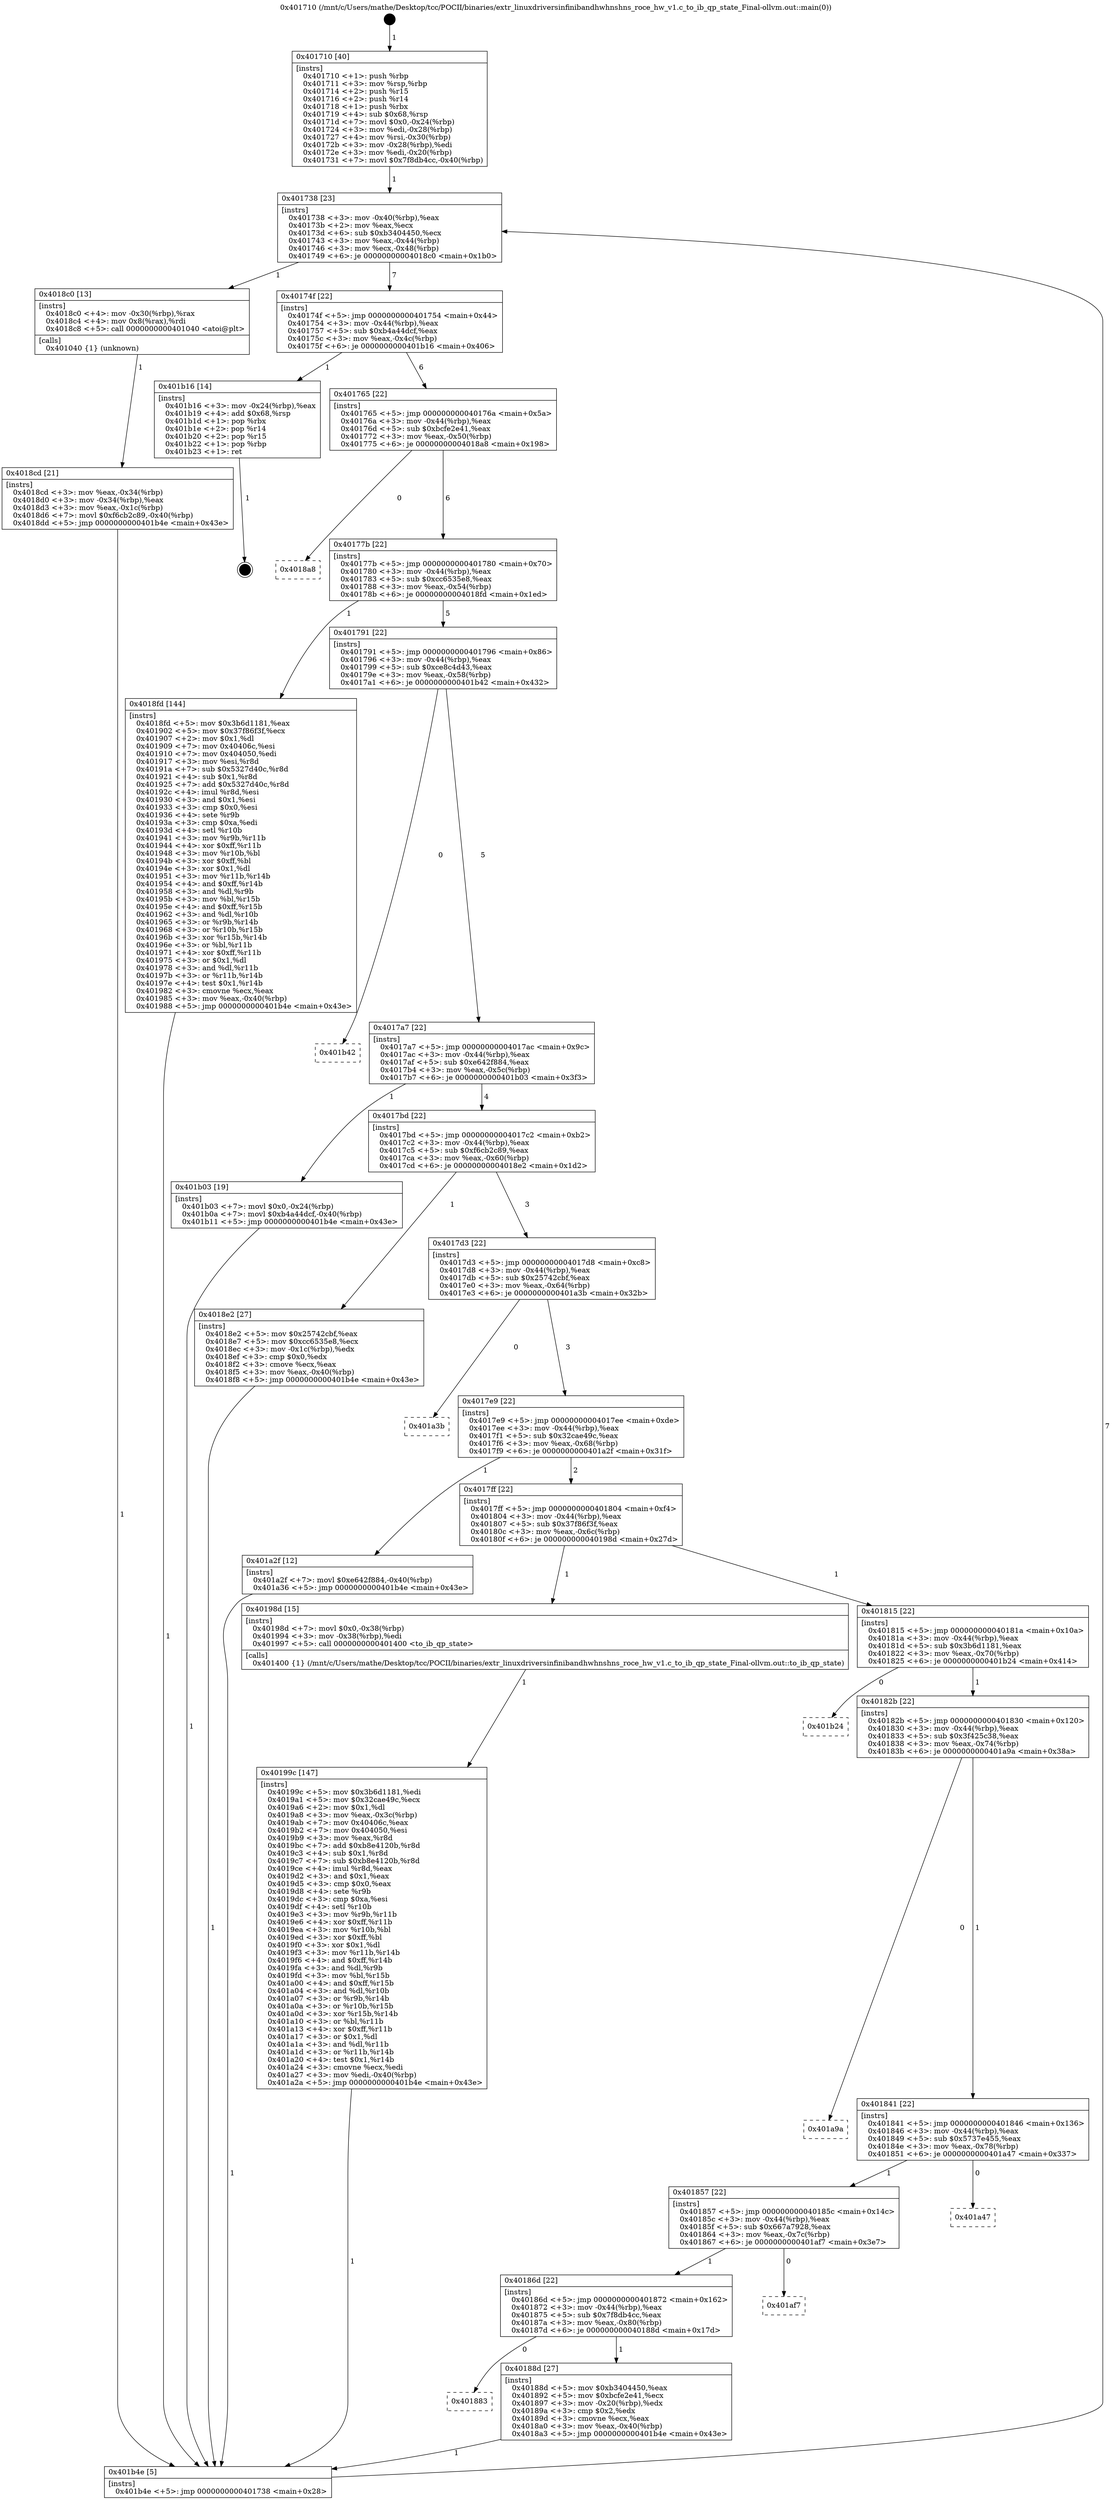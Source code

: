 digraph "0x401710" {
  label = "0x401710 (/mnt/c/Users/mathe/Desktop/tcc/POCII/binaries/extr_linuxdriversinfinibandhwhnshns_roce_hw_v1.c_to_ib_qp_state_Final-ollvm.out::main(0))"
  labelloc = "t"
  node[shape=record]

  Entry [label="",width=0.3,height=0.3,shape=circle,fillcolor=black,style=filled]
  "0x401738" [label="{
     0x401738 [23]\l
     | [instrs]\l
     &nbsp;&nbsp;0x401738 \<+3\>: mov -0x40(%rbp),%eax\l
     &nbsp;&nbsp;0x40173b \<+2\>: mov %eax,%ecx\l
     &nbsp;&nbsp;0x40173d \<+6\>: sub $0xb3404450,%ecx\l
     &nbsp;&nbsp;0x401743 \<+3\>: mov %eax,-0x44(%rbp)\l
     &nbsp;&nbsp;0x401746 \<+3\>: mov %ecx,-0x48(%rbp)\l
     &nbsp;&nbsp;0x401749 \<+6\>: je 00000000004018c0 \<main+0x1b0\>\l
  }"]
  "0x4018c0" [label="{
     0x4018c0 [13]\l
     | [instrs]\l
     &nbsp;&nbsp;0x4018c0 \<+4\>: mov -0x30(%rbp),%rax\l
     &nbsp;&nbsp;0x4018c4 \<+4\>: mov 0x8(%rax),%rdi\l
     &nbsp;&nbsp;0x4018c8 \<+5\>: call 0000000000401040 \<atoi@plt\>\l
     | [calls]\l
     &nbsp;&nbsp;0x401040 \{1\} (unknown)\l
  }"]
  "0x40174f" [label="{
     0x40174f [22]\l
     | [instrs]\l
     &nbsp;&nbsp;0x40174f \<+5\>: jmp 0000000000401754 \<main+0x44\>\l
     &nbsp;&nbsp;0x401754 \<+3\>: mov -0x44(%rbp),%eax\l
     &nbsp;&nbsp;0x401757 \<+5\>: sub $0xb4a44dcf,%eax\l
     &nbsp;&nbsp;0x40175c \<+3\>: mov %eax,-0x4c(%rbp)\l
     &nbsp;&nbsp;0x40175f \<+6\>: je 0000000000401b16 \<main+0x406\>\l
  }"]
  Exit [label="",width=0.3,height=0.3,shape=circle,fillcolor=black,style=filled,peripheries=2]
  "0x401b16" [label="{
     0x401b16 [14]\l
     | [instrs]\l
     &nbsp;&nbsp;0x401b16 \<+3\>: mov -0x24(%rbp),%eax\l
     &nbsp;&nbsp;0x401b19 \<+4\>: add $0x68,%rsp\l
     &nbsp;&nbsp;0x401b1d \<+1\>: pop %rbx\l
     &nbsp;&nbsp;0x401b1e \<+2\>: pop %r14\l
     &nbsp;&nbsp;0x401b20 \<+2\>: pop %r15\l
     &nbsp;&nbsp;0x401b22 \<+1\>: pop %rbp\l
     &nbsp;&nbsp;0x401b23 \<+1\>: ret\l
  }"]
  "0x401765" [label="{
     0x401765 [22]\l
     | [instrs]\l
     &nbsp;&nbsp;0x401765 \<+5\>: jmp 000000000040176a \<main+0x5a\>\l
     &nbsp;&nbsp;0x40176a \<+3\>: mov -0x44(%rbp),%eax\l
     &nbsp;&nbsp;0x40176d \<+5\>: sub $0xbcfe2e41,%eax\l
     &nbsp;&nbsp;0x401772 \<+3\>: mov %eax,-0x50(%rbp)\l
     &nbsp;&nbsp;0x401775 \<+6\>: je 00000000004018a8 \<main+0x198\>\l
  }"]
  "0x40199c" [label="{
     0x40199c [147]\l
     | [instrs]\l
     &nbsp;&nbsp;0x40199c \<+5\>: mov $0x3b6d1181,%edi\l
     &nbsp;&nbsp;0x4019a1 \<+5\>: mov $0x32cae49c,%ecx\l
     &nbsp;&nbsp;0x4019a6 \<+2\>: mov $0x1,%dl\l
     &nbsp;&nbsp;0x4019a8 \<+3\>: mov %eax,-0x3c(%rbp)\l
     &nbsp;&nbsp;0x4019ab \<+7\>: mov 0x40406c,%eax\l
     &nbsp;&nbsp;0x4019b2 \<+7\>: mov 0x404050,%esi\l
     &nbsp;&nbsp;0x4019b9 \<+3\>: mov %eax,%r8d\l
     &nbsp;&nbsp;0x4019bc \<+7\>: add $0xb8e4120b,%r8d\l
     &nbsp;&nbsp;0x4019c3 \<+4\>: sub $0x1,%r8d\l
     &nbsp;&nbsp;0x4019c7 \<+7\>: sub $0xb8e4120b,%r8d\l
     &nbsp;&nbsp;0x4019ce \<+4\>: imul %r8d,%eax\l
     &nbsp;&nbsp;0x4019d2 \<+3\>: and $0x1,%eax\l
     &nbsp;&nbsp;0x4019d5 \<+3\>: cmp $0x0,%eax\l
     &nbsp;&nbsp;0x4019d8 \<+4\>: sete %r9b\l
     &nbsp;&nbsp;0x4019dc \<+3\>: cmp $0xa,%esi\l
     &nbsp;&nbsp;0x4019df \<+4\>: setl %r10b\l
     &nbsp;&nbsp;0x4019e3 \<+3\>: mov %r9b,%r11b\l
     &nbsp;&nbsp;0x4019e6 \<+4\>: xor $0xff,%r11b\l
     &nbsp;&nbsp;0x4019ea \<+3\>: mov %r10b,%bl\l
     &nbsp;&nbsp;0x4019ed \<+3\>: xor $0xff,%bl\l
     &nbsp;&nbsp;0x4019f0 \<+3\>: xor $0x1,%dl\l
     &nbsp;&nbsp;0x4019f3 \<+3\>: mov %r11b,%r14b\l
     &nbsp;&nbsp;0x4019f6 \<+4\>: and $0xff,%r14b\l
     &nbsp;&nbsp;0x4019fa \<+3\>: and %dl,%r9b\l
     &nbsp;&nbsp;0x4019fd \<+3\>: mov %bl,%r15b\l
     &nbsp;&nbsp;0x401a00 \<+4\>: and $0xff,%r15b\l
     &nbsp;&nbsp;0x401a04 \<+3\>: and %dl,%r10b\l
     &nbsp;&nbsp;0x401a07 \<+3\>: or %r9b,%r14b\l
     &nbsp;&nbsp;0x401a0a \<+3\>: or %r10b,%r15b\l
     &nbsp;&nbsp;0x401a0d \<+3\>: xor %r15b,%r14b\l
     &nbsp;&nbsp;0x401a10 \<+3\>: or %bl,%r11b\l
     &nbsp;&nbsp;0x401a13 \<+4\>: xor $0xff,%r11b\l
     &nbsp;&nbsp;0x401a17 \<+3\>: or $0x1,%dl\l
     &nbsp;&nbsp;0x401a1a \<+3\>: and %dl,%r11b\l
     &nbsp;&nbsp;0x401a1d \<+3\>: or %r11b,%r14b\l
     &nbsp;&nbsp;0x401a20 \<+4\>: test $0x1,%r14b\l
     &nbsp;&nbsp;0x401a24 \<+3\>: cmovne %ecx,%edi\l
     &nbsp;&nbsp;0x401a27 \<+3\>: mov %edi,-0x40(%rbp)\l
     &nbsp;&nbsp;0x401a2a \<+5\>: jmp 0000000000401b4e \<main+0x43e\>\l
  }"]
  "0x4018a8" [label="{
     0x4018a8\l
  }", style=dashed]
  "0x40177b" [label="{
     0x40177b [22]\l
     | [instrs]\l
     &nbsp;&nbsp;0x40177b \<+5\>: jmp 0000000000401780 \<main+0x70\>\l
     &nbsp;&nbsp;0x401780 \<+3\>: mov -0x44(%rbp),%eax\l
     &nbsp;&nbsp;0x401783 \<+5\>: sub $0xcc6535e8,%eax\l
     &nbsp;&nbsp;0x401788 \<+3\>: mov %eax,-0x54(%rbp)\l
     &nbsp;&nbsp;0x40178b \<+6\>: je 00000000004018fd \<main+0x1ed\>\l
  }"]
  "0x4018cd" [label="{
     0x4018cd [21]\l
     | [instrs]\l
     &nbsp;&nbsp;0x4018cd \<+3\>: mov %eax,-0x34(%rbp)\l
     &nbsp;&nbsp;0x4018d0 \<+3\>: mov -0x34(%rbp),%eax\l
     &nbsp;&nbsp;0x4018d3 \<+3\>: mov %eax,-0x1c(%rbp)\l
     &nbsp;&nbsp;0x4018d6 \<+7\>: movl $0xf6cb2c89,-0x40(%rbp)\l
     &nbsp;&nbsp;0x4018dd \<+5\>: jmp 0000000000401b4e \<main+0x43e\>\l
  }"]
  "0x4018fd" [label="{
     0x4018fd [144]\l
     | [instrs]\l
     &nbsp;&nbsp;0x4018fd \<+5\>: mov $0x3b6d1181,%eax\l
     &nbsp;&nbsp;0x401902 \<+5\>: mov $0x37f86f3f,%ecx\l
     &nbsp;&nbsp;0x401907 \<+2\>: mov $0x1,%dl\l
     &nbsp;&nbsp;0x401909 \<+7\>: mov 0x40406c,%esi\l
     &nbsp;&nbsp;0x401910 \<+7\>: mov 0x404050,%edi\l
     &nbsp;&nbsp;0x401917 \<+3\>: mov %esi,%r8d\l
     &nbsp;&nbsp;0x40191a \<+7\>: sub $0x5327d40c,%r8d\l
     &nbsp;&nbsp;0x401921 \<+4\>: sub $0x1,%r8d\l
     &nbsp;&nbsp;0x401925 \<+7\>: add $0x5327d40c,%r8d\l
     &nbsp;&nbsp;0x40192c \<+4\>: imul %r8d,%esi\l
     &nbsp;&nbsp;0x401930 \<+3\>: and $0x1,%esi\l
     &nbsp;&nbsp;0x401933 \<+3\>: cmp $0x0,%esi\l
     &nbsp;&nbsp;0x401936 \<+4\>: sete %r9b\l
     &nbsp;&nbsp;0x40193a \<+3\>: cmp $0xa,%edi\l
     &nbsp;&nbsp;0x40193d \<+4\>: setl %r10b\l
     &nbsp;&nbsp;0x401941 \<+3\>: mov %r9b,%r11b\l
     &nbsp;&nbsp;0x401944 \<+4\>: xor $0xff,%r11b\l
     &nbsp;&nbsp;0x401948 \<+3\>: mov %r10b,%bl\l
     &nbsp;&nbsp;0x40194b \<+3\>: xor $0xff,%bl\l
     &nbsp;&nbsp;0x40194e \<+3\>: xor $0x1,%dl\l
     &nbsp;&nbsp;0x401951 \<+3\>: mov %r11b,%r14b\l
     &nbsp;&nbsp;0x401954 \<+4\>: and $0xff,%r14b\l
     &nbsp;&nbsp;0x401958 \<+3\>: and %dl,%r9b\l
     &nbsp;&nbsp;0x40195b \<+3\>: mov %bl,%r15b\l
     &nbsp;&nbsp;0x40195e \<+4\>: and $0xff,%r15b\l
     &nbsp;&nbsp;0x401962 \<+3\>: and %dl,%r10b\l
     &nbsp;&nbsp;0x401965 \<+3\>: or %r9b,%r14b\l
     &nbsp;&nbsp;0x401968 \<+3\>: or %r10b,%r15b\l
     &nbsp;&nbsp;0x40196b \<+3\>: xor %r15b,%r14b\l
     &nbsp;&nbsp;0x40196e \<+3\>: or %bl,%r11b\l
     &nbsp;&nbsp;0x401971 \<+4\>: xor $0xff,%r11b\l
     &nbsp;&nbsp;0x401975 \<+3\>: or $0x1,%dl\l
     &nbsp;&nbsp;0x401978 \<+3\>: and %dl,%r11b\l
     &nbsp;&nbsp;0x40197b \<+3\>: or %r11b,%r14b\l
     &nbsp;&nbsp;0x40197e \<+4\>: test $0x1,%r14b\l
     &nbsp;&nbsp;0x401982 \<+3\>: cmovne %ecx,%eax\l
     &nbsp;&nbsp;0x401985 \<+3\>: mov %eax,-0x40(%rbp)\l
     &nbsp;&nbsp;0x401988 \<+5\>: jmp 0000000000401b4e \<main+0x43e\>\l
  }"]
  "0x401791" [label="{
     0x401791 [22]\l
     | [instrs]\l
     &nbsp;&nbsp;0x401791 \<+5\>: jmp 0000000000401796 \<main+0x86\>\l
     &nbsp;&nbsp;0x401796 \<+3\>: mov -0x44(%rbp),%eax\l
     &nbsp;&nbsp;0x401799 \<+5\>: sub $0xce8c4d43,%eax\l
     &nbsp;&nbsp;0x40179e \<+3\>: mov %eax,-0x58(%rbp)\l
     &nbsp;&nbsp;0x4017a1 \<+6\>: je 0000000000401b42 \<main+0x432\>\l
  }"]
  "0x401710" [label="{
     0x401710 [40]\l
     | [instrs]\l
     &nbsp;&nbsp;0x401710 \<+1\>: push %rbp\l
     &nbsp;&nbsp;0x401711 \<+3\>: mov %rsp,%rbp\l
     &nbsp;&nbsp;0x401714 \<+2\>: push %r15\l
     &nbsp;&nbsp;0x401716 \<+2\>: push %r14\l
     &nbsp;&nbsp;0x401718 \<+1\>: push %rbx\l
     &nbsp;&nbsp;0x401719 \<+4\>: sub $0x68,%rsp\l
     &nbsp;&nbsp;0x40171d \<+7\>: movl $0x0,-0x24(%rbp)\l
     &nbsp;&nbsp;0x401724 \<+3\>: mov %edi,-0x28(%rbp)\l
     &nbsp;&nbsp;0x401727 \<+4\>: mov %rsi,-0x30(%rbp)\l
     &nbsp;&nbsp;0x40172b \<+3\>: mov -0x28(%rbp),%edi\l
     &nbsp;&nbsp;0x40172e \<+3\>: mov %edi,-0x20(%rbp)\l
     &nbsp;&nbsp;0x401731 \<+7\>: movl $0x7f8db4cc,-0x40(%rbp)\l
  }"]
  "0x401b42" [label="{
     0x401b42\l
  }", style=dashed]
  "0x4017a7" [label="{
     0x4017a7 [22]\l
     | [instrs]\l
     &nbsp;&nbsp;0x4017a7 \<+5\>: jmp 00000000004017ac \<main+0x9c\>\l
     &nbsp;&nbsp;0x4017ac \<+3\>: mov -0x44(%rbp),%eax\l
     &nbsp;&nbsp;0x4017af \<+5\>: sub $0xe642f884,%eax\l
     &nbsp;&nbsp;0x4017b4 \<+3\>: mov %eax,-0x5c(%rbp)\l
     &nbsp;&nbsp;0x4017b7 \<+6\>: je 0000000000401b03 \<main+0x3f3\>\l
  }"]
  "0x401b4e" [label="{
     0x401b4e [5]\l
     | [instrs]\l
     &nbsp;&nbsp;0x401b4e \<+5\>: jmp 0000000000401738 \<main+0x28\>\l
  }"]
  "0x401b03" [label="{
     0x401b03 [19]\l
     | [instrs]\l
     &nbsp;&nbsp;0x401b03 \<+7\>: movl $0x0,-0x24(%rbp)\l
     &nbsp;&nbsp;0x401b0a \<+7\>: movl $0xb4a44dcf,-0x40(%rbp)\l
     &nbsp;&nbsp;0x401b11 \<+5\>: jmp 0000000000401b4e \<main+0x43e\>\l
  }"]
  "0x4017bd" [label="{
     0x4017bd [22]\l
     | [instrs]\l
     &nbsp;&nbsp;0x4017bd \<+5\>: jmp 00000000004017c2 \<main+0xb2\>\l
     &nbsp;&nbsp;0x4017c2 \<+3\>: mov -0x44(%rbp),%eax\l
     &nbsp;&nbsp;0x4017c5 \<+5\>: sub $0xf6cb2c89,%eax\l
     &nbsp;&nbsp;0x4017ca \<+3\>: mov %eax,-0x60(%rbp)\l
     &nbsp;&nbsp;0x4017cd \<+6\>: je 00000000004018e2 \<main+0x1d2\>\l
  }"]
  "0x401883" [label="{
     0x401883\l
  }", style=dashed]
  "0x4018e2" [label="{
     0x4018e2 [27]\l
     | [instrs]\l
     &nbsp;&nbsp;0x4018e2 \<+5\>: mov $0x25742cbf,%eax\l
     &nbsp;&nbsp;0x4018e7 \<+5\>: mov $0xcc6535e8,%ecx\l
     &nbsp;&nbsp;0x4018ec \<+3\>: mov -0x1c(%rbp),%edx\l
     &nbsp;&nbsp;0x4018ef \<+3\>: cmp $0x0,%edx\l
     &nbsp;&nbsp;0x4018f2 \<+3\>: cmove %ecx,%eax\l
     &nbsp;&nbsp;0x4018f5 \<+3\>: mov %eax,-0x40(%rbp)\l
     &nbsp;&nbsp;0x4018f8 \<+5\>: jmp 0000000000401b4e \<main+0x43e\>\l
  }"]
  "0x4017d3" [label="{
     0x4017d3 [22]\l
     | [instrs]\l
     &nbsp;&nbsp;0x4017d3 \<+5\>: jmp 00000000004017d8 \<main+0xc8\>\l
     &nbsp;&nbsp;0x4017d8 \<+3\>: mov -0x44(%rbp),%eax\l
     &nbsp;&nbsp;0x4017db \<+5\>: sub $0x25742cbf,%eax\l
     &nbsp;&nbsp;0x4017e0 \<+3\>: mov %eax,-0x64(%rbp)\l
     &nbsp;&nbsp;0x4017e3 \<+6\>: je 0000000000401a3b \<main+0x32b\>\l
  }"]
  "0x40188d" [label="{
     0x40188d [27]\l
     | [instrs]\l
     &nbsp;&nbsp;0x40188d \<+5\>: mov $0xb3404450,%eax\l
     &nbsp;&nbsp;0x401892 \<+5\>: mov $0xbcfe2e41,%ecx\l
     &nbsp;&nbsp;0x401897 \<+3\>: mov -0x20(%rbp),%edx\l
     &nbsp;&nbsp;0x40189a \<+3\>: cmp $0x2,%edx\l
     &nbsp;&nbsp;0x40189d \<+3\>: cmovne %ecx,%eax\l
     &nbsp;&nbsp;0x4018a0 \<+3\>: mov %eax,-0x40(%rbp)\l
     &nbsp;&nbsp;0x4018a3 \<+5\>: jmp 0000000000401b4e \<main+0x43e\>\l
  }"]
  "0x401a3b" [label="{
     0x401a3b\l
  }", style=dashed]
  "0x4017e9" [label="{
     0x4017e9 [22]\l
     | [instrs]\l
     &nbsp;&nbsp;0x4017e9 \<+5\>: jmp 00000000004017ee \<main+0xde\>\l
     &nbsp;&nbsp;0x4017ee \<+3\>: mov -0x44(%rbp),%eax\l
     &nbsp;&nbsp;0x4017f1 \<+5\>: sub $0x32cae49c,%eax\l
     &nbsp;&nbsp;0x4017f6 \<+3\>: mov %eax,-0x68(%rbp)\l
     &nbsp;&nbsp;0x4017f9 \<+6\>: je 0000000000401a2f \<main+0x31f\>\l
  }"]
  "0x40186d" [label="{
     0x40186d [22]\l
     | [instrs]\l
     &nbsp;&nbsp;0x40186d \<+5\>: jmp 0000000000401872 \<main+0x162\>\l
     &nbsp;&nbsp;0x401872 \<+3\>: mov -0x44(%rbp),%eax\l
     &nbsp;&nbsp;0x401875 \<+5\>: sub $0x7f8db4cc,%eax\l
     &nbsp;&nbsp;0x40187a \<+3\>: mov %eax,-0x80(%rbp)\l
     &nbsp;&nbsp;0x40187d \<+6\>: je 000000000040188d \<main+0x17d\>\l
  }"]
  "0x401a2f" [label="{
     0x401a2f [12]\l
     | [instrs]\l
     &nbsp;&nbsp;0x401a2f \<+7\>: movl $0xe642f884,-0x40(%rbp)\l
     &nbsp;&nbsp;0x401a36 \<+5\>: jmp 0000000000401b4e \<main+0x43e\>\l
  }"]
  "0x4017ff" [label="{
     0x4017ff [22]\l
     | [instrs]\l
     &nbsp;&nbsp;0x4017ff \<+5\>: jmp 0000000000401804 \<main+0xf4\>\l
     &nbsp;&nbsp;0x401804 \<+3\>: mov -0x44(%rbp),%eax\l
     &nbsp;&nbsp;0x401807 \<+5\>: sub $0x37f86f3f,%eax\l
     &nbsp;&nbsp;0x40180c \<+3\>: mov %eax,-0x6c(%rbp)\l
     &nbsp;&nbsp;0x40180f \<+6\>: je 000000000040198d \<main+0x27d\>\l
  }"]
  "0x401af7" [label="{
     0x401af7\l
  }", style=dashed]
  "0x40198d" [label="{
     0x40198d [15]\l
     | [instrs]\l
     &nbsp;&nbsp;0x40198d \<+7\>: movl $0x0,-0x38(%rbp)\l
     &nbsp;&nbsp;0x401994 \<+3\>: mov -0x38(%rbp),%edi\l
     &nbsp;&nbsp;0x401997 \<+5\>: call 0000000000401400 \<to_ib_qp_state\>\l
     | [calls]\l
     &nbsp;&nbsp;0x401400 \{1\} (/mnt/c/Users/mathe/Desktop/tcc/POCII/binaries/extr_linuxdriversinfinibandhwhnshns_roce_hw_v1.c_to_ib_qp_state_Final-ollvm.out::to_ib_qp_state)\l
  }"]
  "0x401815" [label="{
     0x401815 [22]\l
     | [instrs]\l
     &nbsp;&nbsp;0x401815 \<+5\>: jmp 000000000040181a \<main+0x10a\>\l
     &nbsp;&nbsp;0x40181a \<+3\>: mov -0x44(%rbp),%eax\l
     &nbsp;&nbsp;0x40181d \<+5\>: sub $0x3b6d1181,%eax\l
     &nbsp;&nbsp;0x401822 \<+3\>: mov %eax,-0x70(%rbp)\l
     &nbsp;&nbsp;0x401825 \<+6\>: je 0000000000401b24 \<main+0x414\>\l
  }"]
  "0x401857" [label="{
     0x401857 [22]\l
     | [instrs]\l
     &nbsp;&nbsp;0x401857 \<+5\>: jmp 000000000040185c \<main+0x14c\>\l
     &nbsp;&nbsp;0x40185c \<+3\>: mov -0x44(%rbp),%eax\l
     &nbsp;&nbsp;0x40185f \<+5\>: sub $0x667a7928,%eax\l
     &nbsp;&nbsp;0x401864 \<+3\>: mov %eax,-0x7c(%rbp)\l
     &nbsp;&nbsp;0x401867 \<+6\>: je 0000000000401af7 \<main+0x3e7\>\l
  }"]
  "0x401b24" [label="{
     0x401b24\l
  }", style=dashed]
  "0x40182b" [label="{
     0x40182b [22]\l
     | [instrs]\l
     &nbsp;&nbsp;0x40182b \<+5\>: jmp 0000000000401830 \<main+0x120\>\l
     &nbsp;&nbsp;0x401830 \<+3\>: mov -0x44(%rbp),%eax\l
     &nbsp;&nbsp;0x401833 \<+5\>: sub $0x3f425c38,%eax\l
     &nbsp;&nbsp;0x401838 \<+3\>: mov %eax,-0x74(%rbp)\l
     &nbsp;&nbsp;0x40183b \<+6\>: je 0000000000401a9a \<main+0x38a\>\l
  }"]
  "0x401a47" [label="{
     0x401a47\l
  }", style=dashed]
  "0x401a9a" [label="{
     0x401a9a\l
  }", style=dashed]
  "0x401841" [label="{
     0x401841 [22]\l
     | [instrs]\l
     &nbsp;&nbsp;0x401841 \<+5\>: jmp 0000000000401846 \<main+0x136\>\l
     &nbsp;&nbsp;0x401846 \<+3\>: mov -0x44(%rbp),%eax\l
     &nbsp;&nbsp;0x401849 \<+5\>: sub $0x5737e455,%eax\l
     &nbsp;&nbsp;0x40184e \<+3\>: mov %eax,-0x78(%rbp)\l
     &nbsp;&nbsp;0x401851 \<+6\>: je 0000000000401a47 \<main+0x337\>\l
  }"]
  Entry -> "0x401710" [label=" 1"]
  "0x401738" -> "0x4018c0" [label=" 1"]
  "0x401738" -> "0x40174f" [label=" 7"]
  "0x401b16" -> Exit [label=" 1"]
  "0x40174f" -> "0x401b16" [label=" 1"]
  "0x40174f" -> "0x401765" [label=" 6"]
  "0x401b03" -> "0x401b4e" [label=" 1"]
  "0x401765" -> "0x4018a8" [label=" 0"]
  "0x401765" -> "0x40177b" [label=" 6"]
  "0x401a2f" -> "0x401b4e" [label=" 1"]
  "0x40177b" -> "0x4018fd" [label=" 1"]
  "0x40177b" -> "0x401791" [label=" 5"]
  "0x40199c" -> "0x401b4e" [label=" 1"]
  "0x401791" -> "0x401b42" [label=" 0"]
  "0x401791" -> "0x4017a7" [label=" 5"]
  "0x40198d" -> "0x40199c" [label=" 1"]
  "0x4017a7" -> "0x401b03" [label=" 1"]
  "0x4017a7" -> "0x4017bd" [label=" 4"]
  "0x4018fd" -> "0x401b4e" [label=" 1"]
  "0x4017bd" -> "0x4018e2" [label=" 1"]
  "0x4017bd" -> "0x4017d3" [label=" 3"]
  "0x4018e2" -> "0x401b4e" [label=" 1"]
  "0x4017d3" -> "0x401a3b" [label=" 0"]
  "0x4017d3" -> "0x4017e9" [label=" 3"]
  "0x4018cd" -> "0x401b4e" [label=" 1"]
  "0x4017e9" -> "0x401a2f" [label=" 1"]
  "0x4017e9" -> "0x4017ff" [label=" 2"]
  "0x401b4e" -> "0x401738" [label=" 7"]
  "0x4017ff" -> "0x40198d" [label=" 1"]
  "0x4017ff" -> "0x401815" [label=" 1"]
  "0x401710" -> "0x401738" [label=" 1"]
  "0x401815" -> "0x401b24" [label=" 0"]
  "0x401815" -> "0x40182b" [label=" 1"]
  "0x40186d" -> "0x401883" [label=" 0"]
  "0x40182b" -> "0x401a9a" [label=" 0"]
  "0x40182b" -> "0x401841" [label=" 1"]
  "0x40186d" -> "0x40188d" [label=" 1"]
  "0x401841" -> "0x401a47" [label=" 0"]
  "0x401841" -> "0x401857" [label=" 1"]
  "0x40188d" -> "0x401b4e" [label=" 1"]
  "0x401857" -> "0x401af7" [label=" 0"]
  "0x401857" -> "0x40186d" [label=" 1"]
  "0x4018c0" -> "0x4018cd" [label=" 1"]
}
